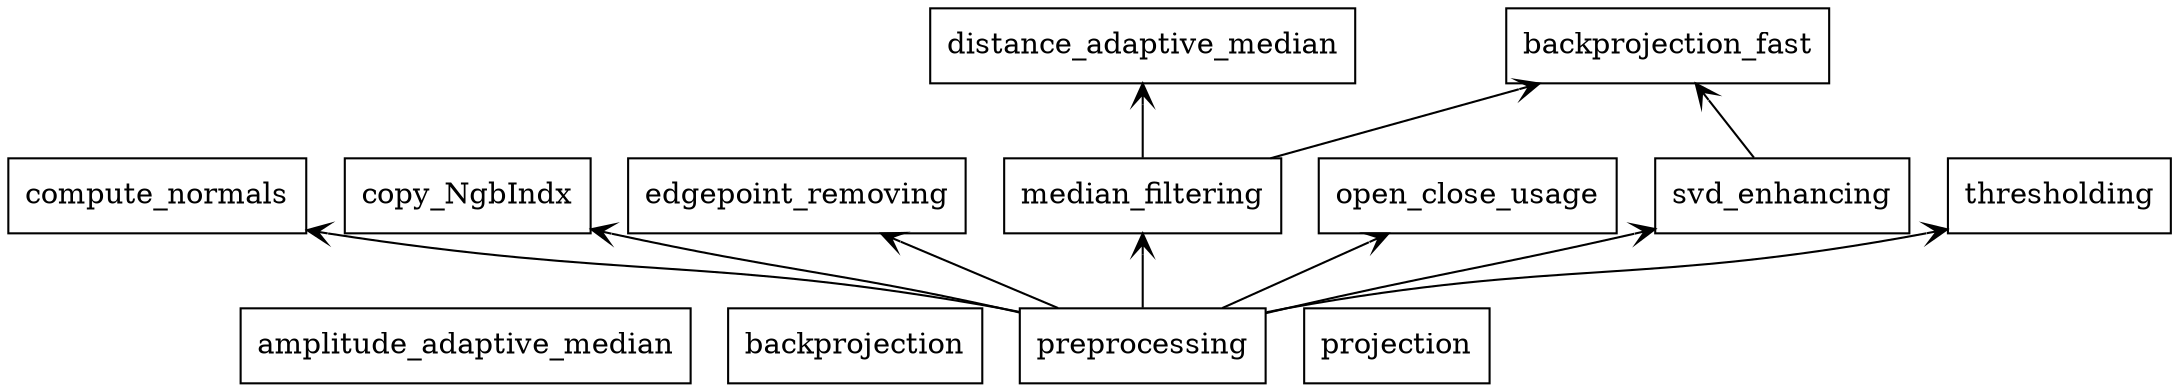 digraph "packages_No_Name" {
charset="utf-8"
rankdir=BT
"0" [label="amplitude_adaptive_median", shape="box"];
"1" [label="backprojection", shape="box"];
"2" [label="backprojection_fast", shape="box"];
"3" [label="compute_normals", shape="box"];
"4" [label="copy_NgbIndx", shape="box"];
"5" [label="distance_adaptive_median", shape="box"];
"6" [label="edgepoint_removing", shape="box"];
"7" [label="median_filtering", shape="box"];
"8" [label="open_close_usage", shape="box"];
"9" [label="preprocessing", shape="box"];
"10" [label="projection", shape="box"];
"11" [label="svd_enhancing", shape="box"];
"12" [label="thresholding", shape="box"];
"7" -> "2" [arrowhead="open", arrowtail="none"];
"7" -> "5" [arrowhead="open", arrowtail="none"];
"9" -> "3" [arrowhead="open", arrowtail="none"];
"9" -> "4" [arrowhead="open", arrowtail="none"];
"9" -> "6" [arrowhead="open", arrowtail="none"];
"9" -> "7" [arrowhead="open", arrowtail="none"];
"9" -> "8" [arrowhead="open", arrowtail="none"];
"9" -> "11" [arrowhead="open", arrowtail="none"];
"9" -> "12" [arrowhead="open", arrowtail="none"];
"11" -> "2" [arrowhead="open", arrowtail="none"];
}
